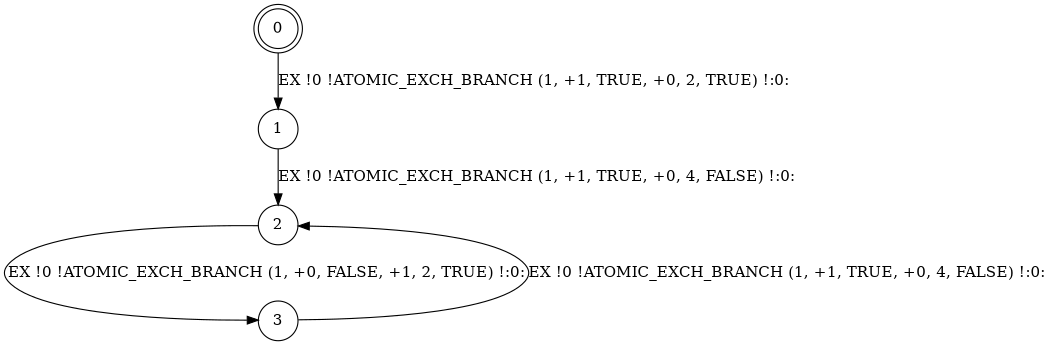 digraph BCG {
size = "7, 10.5";
center = TRUE;
node [shape = circle];
0 [peripheries = 2];
0 -> 1 [label = "EX !0 !ATOMIC_EXCH_BRANCH (1, +1, TRUE, +0, 2, TRUE) !:0:"];
1 -> 2 [label = "EX !0 !ATOMIC_EXCH_BRANCH (1, +1, TRUE, +0, 4, FALSE) !:0:"];
2 -> 3 [label = "EX !0 !ATOMIC_EXCH_BRANCH (1, +0, FALSE, +1, 2, TRUE) !:0:"];
3 -> 2 [label = "EX !0 !ATOMIC_EXCH_BRANCH (1, +1, TRUE, +0, 4, FALSE) !:0:"];
}
